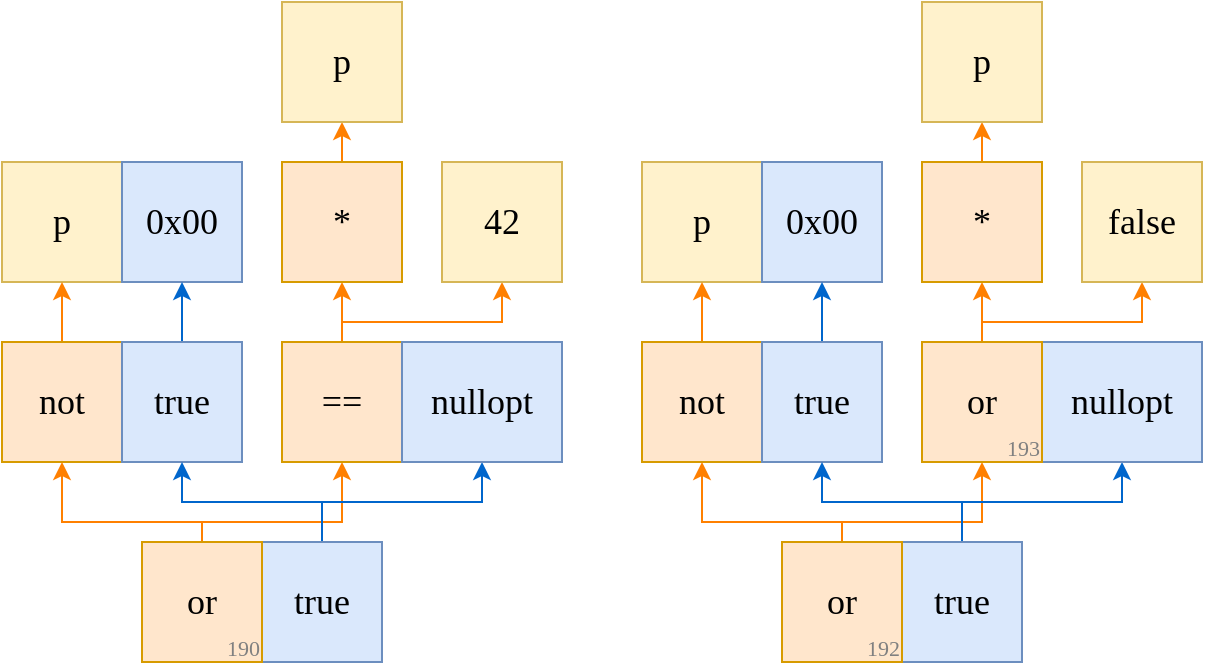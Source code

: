 <mxfile version="20.3.0" type="device"><diagram id="WuY6aNF5Nyn4ZAjBvU5S" name="Page-1"><mxGraphModel dx="899" dy="587" grid="1" gridSize="10" guides="1" tooltips="1" connect="1" arrows="1" fold="1" page="1" pageScale="1" pageWidth="850" pageHeight="1100" math="0" shadow="0"><root><mxCell id="0"/><mxCell id="1" parent="0"/><mxCell id="BggtcCdcHnESiFhWzSzw-18" value="p" style="rounded=0;whiteSpace=wrap;html=1;fontSize=18;fontFamily=IBM Plex Mono;fontSource=https%3A%2F%2Ffonts.googleapis.com%2Fcss%3Ffamily%3DIBM%2BPlex%2BMono;fillColor=#fff2cc;strokeColor=#d6b656;" parent="1" vertex="1"><mxGeometry x="320" y="650" width="60" height="60" as="geometry"/></mxCell><mxCell id="BggtcCdcHnESiFhWzSzw-19" value="" style="edgeStyle=orthogonalEdgeStyle;rounded=0;orthogonalLoop=1;jettySize=auto;html=1;fontSize=18;fontFamily=IBM Plex Mono;fontSource=https%3A%2F%2Ffonts.googleapis.com%2Fcss%3Ffamily%3DIBM%2BPlex%2BMono;strokeColor=#FF8000;" parent="1" source="BggtcCdcHnESiFhWzSzw-20" target="BggtcCdcHnESiFhWzSzw-18" edge="1"><mxGeometry relative="1" as="geometry"/></mxCell><mxCell id="BggtcCdcHnESiFhWzSzw-20" value="not" style="rounded=0;whiteSpace=wrap;html=1;fontSize=18;fontFamily=IBM Plex Mono;fontSource=https%3A%2F%2Ffonts.googleapis.com%2Fcss%3Ffamily%3DIBM%2BPlex%2BMono;fillColor=#ffe6cc;strokeColor=#d79b00;" parent="1" vertex="1"><mxGeometry x="320" y="740" width="60" height="60" as="geometry"/></mxCell><mxCell id="BggtcCdcHnESiFhWzSzw-21" style="edgeStyle=orthogonalEdgeStyle;rounded=0;orthogonalLoop=1;jettySize=auto;html=1;exitX=0.5;exitY=0;exitDx=0;exitDy=0;entryX=0.5;entryY=1;entryDx=0;entryDy=0;fontSize=18;fontFamily=IBM Plex Mono;fontSource=https%3A%2F%2Ffonts.googleapis.com%2Fcss%3Ffamily%3DIBM%2BPlex%2BMono;strokeColor=#FF8000;" parent="1" source="BggtcCdcHnESiFhWzSzw-23" target="BggtcCdcHnESiFhWzSzw-20" edge="1"><mxGeometry relative="1" as="geometry"><Array as="points"><mxPoint x="420" y="830"/><mxPoint x="350" y="830"/></Array></mxGeometry></mxCell><mxCell id="BggtcCdcHnESiFhWzSzw-22" style="edgeStyle=orthogonalEdgeStyle;rounded=0;orthogonalLoop=1;jettySize=auto;html=1;exitX=0.5;exitY=0;exitDx=0;exitDy=0;entryX=0.5;entryY=1;entryDx=0;entryDy=0;fontSize=18;fontFamily=IBM Plex Mono;fontSource=https%3A%2F%2Ffonts.googleapis.com%2Fcss%3Ffamily%3DIBM%2BPlex%2BMono;strokeColor=#FF8000;" parent="1" source="BggtcCdcHnESiFhWzSzw-23" target="BggtcCdcHnESiFhWzSzw-26" edge="1"><mxGeometry relative="1" as="geometry"><Array as="points"><mxPoint x="420" y="830"/><mxPoint x="490" y="830"/></Array></mxGeometry></mxCell><mxCell id="BggtcCdcHnESiFhWzSzw-24" style="edgeStyle=orthogonalEdgeStyle;rounded=0;orthogonalLoop=1;jettySize=auto;html=1;exitX=0.5;exitY=0;exitDx=0;exitDy=0;entryX=0.5;entryY=1;entryDx=0;entryDy=0;fontSize=18;fontFamily=IBM Plex Mono;fontSource=https%3A%2F%2Ffonts.googleapis.com%2Fcss%3Ffamily%3DIBM%2BPlex%2BMono;strokeColor=#FF8000;" parent="1" source="BggtcCdcHnESiFhWzSzw-26" target="BggtcCdcHnESiFhWzSzw-27" edge="1"><mxGeometry relative="1" as="geometry"/></mxCell><mxCell id="BggtcCdcHnESiFhWzSzw-25" style="edgeStyle=orthogonalEdgeStyle;rounded=0;orthogonalLoop=1;jettySize=auto;html=1;exitX=0.5;exitY=0;exitDx=0;exitDy=0;entryX=0.5;entryY=1;entryDx=0;entryDy=0;fontSize=18;fontFamily=IBM Plex Mono;fontSource=https%3A%2F%2Ffonts.googleapis.com%2Fcss%3Ffamily%3DIBM%2BPlex%2BMono;strokeColor=#FF8000;" parent="1" source="BggtcCdcHnESiFhWzSzw-26" target="BggtcCdcHnESiFhWzSzw-28" edge="1"><mxGeometry relative="1" as="geometry"><Array as="points"><mxPoint x="490" y="730"/><mxPoint x="570" y="730"/></Array></mxGeometry></mxCell><mxCell id="BggtcCdcHnESiFhWzSzw-26" value="==" style="rounded=0;whiteSpace=wrap;html=1;fontSize=18;fontFamily=IBM Plex Mono;fontSource=https%3A%2F%2Ffonts.googleapis.com%2Fcss%3Ffamily%3DIBM%2BPlex%2BMono;fillColor=#ffe6cc;strokeColor=#d79b00;" parent="1" vertex="1"><mxGeometry x="460" y="740" width="60" height="60" as="geometry"/></mxCell><mxCell id="OHreJQA_SoOgEz7VzCBf-2" style="edgeStyle=orthogonalEdgeStyle;rounded=0;orthogonalLoop=1;jettySize=auto;html=1;exitX=0.5;exitY=0;exitDx=0;exitDy=0;entryX=0.5;entryY=1;entryDx=0;entryDy=0;fontSize=18;fontFamily=IBM Plex Mono;fontSource=https%3A%2F%2Ffonts.googleapis.com%2Fcss%3Ffamily%3DIBM%2BPlex%2BMono;strokeColor=#FF8000;" parent="1" source="BggtcCdcHnESiFhWzSzw-27" target="OHreJQA_SoOgEz7VzCBf-1" edge="1"><mxGeometry relative="1" as="geometry"><mxPoint x="490" y="610" as="targetPoint"/></mxGeometry></mxCell><mxCell id="BggtcCdcHnESiFhWzSzw-27" value="*" style="rounded=0;whiteSpace=wrap;html=1;fontSize=18;fontFamily=IBM Plex Mono;fontSource=https%3A%2F%2Ffonts.googleapis.com%2Fcss%3Ffamily%3DIBM%2BPlex%2BMono;fillColor=#ffe6cc;strokeColor=#d79b00;" parent="1" vertex="1"><mxGeometry x="460" y="650" width="60" height="60" as="geometry"/></mxCell><mxCell id="BggtcCdcHnESiFhWzSzw-28" value="42" style="rounded=0;whiteSpace=wrap;html=1;fontSize=18;fontFamily=IBM Plex Mono;fontSource=https%3A%2F%2Ffonts.googleapis.com%2Fcss%3Ffamily%3DIBM%2BPlex%2BMono;fillColor=#fff2cc;strokeColor=#d6b656;" parent="1" vertex="1"><mxGeometry x="540" y="650" width="60" height="60" as="geometry"/></mxCell><mxCell id="BggtcCdcHnESiFhWzSzw-29" value="0x00" style="rounded=0;whiteSpace=wrap;html=1;fontSize=18;fontFamily=IBM Plex Mono;fontSource=https%3A%2F%2Ffonts.googleapis.com%2Fcss%3Ffamily%3DIBM%2BPlex%2BMono;fillColor=#dae8fc;strokeColor=#6c8ebf;" parent="1" vertex="1"><mxGeometry x="380" y="650" width="60" height="60" as="geometry"/></mxCell><mxCell id="BggtcCdcHnESiFhWzSzw-31" style="edgeStyle=orthogonalEdgeStyle;rounded=0;orthogonalLoop=1;jettySize=auto;html=1;exitX=0.5;exitY=0;exitDx=0;exitDy=0;entryX=0.5;entryY=1;entryDx=0;entryDy=0;fontSize=18;fontFamily=IBM Plex Mono;fontSource=https%3A%2F%2Ffonts.googleapis.com%2Fcss%3Ffamily%3DIBM%2BPlex%2BMono;strokeColor=#0066CC;" parent="1" source="BggtcCdcHnESiFhWzSzw-30" target="BggtcCdcHnESiFhWzSzw-29" edge="1"><mxGeometry relative="1" as="geometry"/></mxCell><mxCell id="BggtcCdcHnESiFhWzSzw-30" value="true" style="rounded=0;whiteSpace=wrap;html=1;fontSize=18;fontFamily=IBM Plex Mono;fontSource=https%3A%2F%2Ffonts.googleapis.com%2Fcss%3Ffamily%3DIBM%2BPlex%2BMono;fillColor=#dae8fc;strokeColor=#6c8ebf;" parent="1" vertex="1"><mxGeometry x="380" y="740" width="60" height="60" as="geometry"/></mxCell><mxCell id="BggtcCdcHnESiFhWzSzw-33" style="edgeStyle=orthogonalEdgeStyle;rounded=0;orthogonalLoop=1;jettySize=auto;html=1;exitX=0.5;exitY=0;exitDx=0;exitDy=0;entryX=0.5;entryY=1;entryDx=0;entryDy=0;fontSize=18;fontFamily=IBM Plex Mono;fontSource=https%3A%2F%2Ffonts.googleapis.com%2Fcss%3Ffamily%3DIBM%2BPlex%2BMono;strokeColor=#0066CC;" parent="1" source="BggtcCdcHnESiFhWzSzw-32" target="BggtcCdcHnESiFhWzSzw-30" edge="1"><mxGeometry relative="1" as="geometry"/></mxCell><mxCell id="BggtcCdcHnESiFhWzSzw-36" style="edgeStyle=orthogonalEdgeStyle;rounded=0;orthogonalLoop=1;jettySize=auto;html=1;exitX=0.5;exitY=0;exitDx=0;exitDy=0;entryX=0.5;entryY=1;entryDx=0;entryDy=0;fontSize=18;fontFamily=IBM Plex Mono;fontSource=https%3A%2F%2Ffonts.googleapis.com%2Fcss%3Ffamily%3DIBM%2BPlex%2BMono;strokeColor=#0066CC;" parent="1" source="BggtcCdcHnESiFhWzSzw-32" target="BggtcCdcHnESiFhWzSzw-35" edge="1"><mxGeometry relative="1" as="geometry"/></mxCell><mxCell id="BggtcCdcHnESiFhWzSzw-32" value="true" style="rounded=0;whiteSpace=wrap;html=1;fontSize=18;fontFamily=IBM Plex Mono;fontSource=https%3A%2F%2Ffonts.googleapis.com%2Fcss%3Ffamily%3DIBM%2BPlex%2BMono;fillColor=#dae8fc;strokeColor=#6c8ebf;" parent="1" vertex="1"><mxGeometry x="450" y="840" width="60" height="60" as="geometry"/></mxCell><mxCell id="BggtcCdcHnESiFhWzSzw-35" value="nullopt" style="rounded=0;whiteSpace=wrap;html=1;fontSize=18;fontFamily=IBM Plex Mono;fontSource=https%3A%2F%2Ffonts.googleapis.com%2Fcss%3Ffamily%3DIBM%2BPlex%2BMono;fillColor=#dae8fc;strokeColor=#6c8ebf;" parent="1" vertex="1"><mxGeometry x="520" y="740" width="80" height="60" as="geometry"/></mxCell><mxCell id="OHreJQA_SoOgEz7VzCBf-1" value="p" style="rounded=0;whiteSpace=wrap;html=1;fontSize=18;fontFamily=IBM Plex Mono;fontSource=https%3A%2F%2Ffonts.googleapis.com%2Fcss%3Ffamily%3DIBM%2BPlex%2BMono;fillColor=#fff2cc;strokeColor=#d6b656;" parent="1" vertex="1"><mxGeometry x="460" y="570" width="60" height="60" as="geometry"/></mxCell><mxCell id="P_foNsS-yhW5Jn8uMGgo-1" value="" style="group" parent="1" vertex="1" connectable="0"><mxGeometry x="390" y="840" width="60" height="60" as="geometry"/></mxCell><mxCell id="BggtcCdcHnESiFhWzSzw-23" value="or" style="rounded=0;whiteSpace=wrap;html=1;fontSize=18;fontFamily=IBM Plex Mono;fontSource=https%3A%2F%2Ffonts.googleapis.com%2Fcss%3Ffamily%3DIBM%2BPlex%2BMono;fillColor=#ffe6cc;strokeColor=#d79b00;" parent="P_foNsS-yhW5Jn8uMGgo-1" vertex="1"><mxGeometry width="60" height="60" as="geometry"/></mxCell><mxCell id="OHreJQA_SoOgEz7VzCBf-25" value="&lt;font style=&quot;font-size: 11px;&quot;&gt;190&lt;/font&gt;" style="text;html=1;align=right;verticalAlign=bottom;resizable=0;points=[];autosize=1;strokeColor=none;fillColor=none;fontSize=11;fontFamily=IBM Plex Mono;fontSource=https%3A%2F%2Ffonts.googleapis.com%2Fcss%3Ffamily%3DIBM%2BPlex%2BMono;labelPosition=center;verticalLabelPosition=middle;fontColor=#808080;container=1;spacing=0;labelBackgroundColor=none;spacingRight=2;" parent="P_foNsS-yhW5Jn8uMGgo-1" vertex="1"><mxGeometry x="20" y="40" width="40" height="20" as="geometry"/></mxCell><mxCell id="GXruDl_XtMwiW_fwoDSx-1" value="p" style="rounded=0;whiteSpace=wrap;html=1;fontSize=18;fontFamily=IBM Plex Mono;fontSource=https%3A%2F%2Ffonts.googleapis.com%2Fcss%3Ffamily%3DIBM%2BPlex%2BMono;fillColor=#fff2cc;strokeColor=#d6b656;" parent="1" vertex="1"><mxGeometry x="640" y="650" width="60" height="60" as="geometry"/></mxCell><mxCell id="GXruDl_XtMwiW_fwoDSx-2" value="" style="edgeStyle=orthogonalEdgeStyle;rounded=0;orthogonalLoop=1;jettySize=auto;html=1;fontSize=18;fontFamily=IBM Plex Mono;fontSource=https%3A%2F%2Ffonts.googleapis.com%2Fcss%3Ffamily%3DIBM%2BPlex%2BMono;strokeColor=#FF8000;" parent="1" source="GXruDl_XtMwiW_fwoDSx-3" target="GXruDl_XtMwiW_fwoDSx-1" edge="1"><mxGeometry relative="1" as="geometry"/></mxCell><mxCell id="GXruDl_XtMwiW_fwoDSx-3" value="not" style="rounded=0;whiteSpace=wrap;html=1;fontSize=18;fontFamily=IBM Plex Mono;fontSource=https%3A%2F%2Ffonts.googleapis.com%2Fcss%3Ffamily%3DIBM%2BPlex%2BMono;fillColor=#ffe6cc;strokeColor=#d79b00;" parent="1" vertex="1"><mxGeometry x="640" y="740" width="60" height="60" as="geometry"/></mxCell><mxCell id="GXruDl_XtMwiW_fwoDSx-4" style="edgeStyle=orthogonalEdgeStyle;rounded=0;orthogonalLoop=1;jettySize=auto;html=1;exitX=0.5;exitY=0;exitDx=0;exitDy=0;entryX=0.5;entryY=1;entryDx=0;entryDy=0;fontSize=18;fontFamily=IBM Plex Mono;fontSource=https%3A%2F%2Ffonts.googleapis.com%2Fcss%3Ffamily%3DIBM%2BPlex%2BMono;strokeColor=#FF8000;" parent="1" source="GXruDl_XtMwiW_fwoDSx-21" target="GXruDl_XtMwiW_fwoDSx-3" edge="1"><mxGeometry relative="1" as="geometry"><Array as="points"><mxPoint x="740" y="830"/><mxPoint x="670" y="830"/></Array></mxGeometry></mxCell><mxCell id="GXruDl_XtMwiW_fwoDSx-5" style="edgeStyle=orthogonalEdgeStyle;rounded=0;orthogonalLoop=1;jettySize=auto;html=1;exitX=0.5;exitY=0;exitDx=0;exitDy=0;entryX=0.5;entryY=1;entryDx=0;entryDy=0;fontSize=18;fontFamily=IBM Plex Mono;fontSource=https%3A%2F%2Ffonts.googleapis.com%2Fcss%3Ffamily%3DIBM%2BPlex%2BMono;strokeColor=#FF8000;" parent="1" source="GXruDl_XtMwiW_fwoDSx-21" target="GXruDl_XtMwiW_fwoDSx-8" edge="1"><mxGeometry relative="1" as="geometry"><Array as="points"><mxPoint x="740" y="830"/><mxPoint x="810" y="830"/></Array></mxGeometry></mxCell><mxCell id="GXruDl_XtMwiW_fwoDSx-6" style="edgeStyle=orthogonalEdgeStyle;rounded=0;orthogonalLoop=1;jettySize=auto;html=1;exitX=0.5;exitY=0;exitDx=0;exitDy=0;entryX=0.5;entryY=1;entryDx=0;entryDy=0;fontSize=18;fontFamily=IBM Plex Mono;fontSource=https%3A%2F%2Ffonts.googleapis.com%2Fcss%3Ffamily%3DIBM%2BPlex%2BMono;strokeColor=#FF8000;" parent="1" source="GXruDl_XtMwiW_fwoDSx-8" target="GXruDl_XtMwiW_fwoDSx-10" edge="1"><mxGeometry relative="1" as="geometry"/></mxCell><mxCell id="GXruDl_XtMwiW_fwoDSx-7" style="edgeStyle=orthogonalEdgeStyle;rounded=0;orthogonalLoop=1;jettySize=auto;html=1;exitX=0.5;exitY=0;exitDx=0;exitDy=0;entryX=0.5;entryY=1;entryDx=0;entryDy=0;fontSize=18;fontFamily=IBM Plex Mono;fontSource=https%3A%2F%2Ffonts.googleapis.com%2Fcss%3Ffamily%3DIBM%2BPlex%2BMono;strokeColor=#FF8000;" parent="1" source="GXruDl_XtMwiW_fwoDSx-8" target="GXruDl_XtMwiW_fwoDSx-11" edge="1"><mxGeometry relative="1" as="geometry"><Array as="points"><mxPoint x="810" y="730"/><mxPoint x="890" y="730"/></Array></mxGeometry></mxCell><mxCell id="GXruDl_XtMwiW_fwoDSx-9" style="edgeStyle=orthogonalEdgeStyle;rounded=0;orthogonalLoop=1;jettySize=auto;html=1;exitX=0.5;exitY=0;exitDx=0;exitDy=0;entryX=0.5;entryY=1;entryDx=0;entryDy=0;fontSize=18;fontFamily=IBM Plex Mono;fontSource=https%3A%2F%2Ffonts.googleapis.com%2Fcss%3Ffamily%3DIBM%2BPlex%2BMono;strokeColor=#FF8000;" parent="1" source="GXruDl_XtMwiW_fwoDSx-10" target="GXruDl_XtMwiW_fwoDSx-19" edge="1"><mxGeometry relative="1" as="geometry"><mxPoint x="810" y="610" as="targetPoint"/></mxGeometry></mxCell><mxCell id="GXruDl_XtMwiW_fwoDSx-10" value="*" style="rounded=0;whiteSpace=wrap;html=1;fontSize=18;fontFamily=IBM Plex Mono;fontSource=https%3A%2F%2Ffonts.googleapis.com%2Fcss%3Ffamily%3DIBM%2BPlex%2BMono;fillColor=#ffe6cc;strokeColor=#d79b00;" parent="1" vertex="1"><mxGeometry x="780" y="650" width="60" height="60" as="geometry"/></mxCell><mxCell id="GXruDl_XtMwiW_fwoDSx-11" value="false" style="rounded=0;whiteSpace=wrap;html=1;fontSize=18;fontFamily=IBM Plex Mono;fontSource=https%3A%2F%2Ffonts.googleapis.com%2Fcss%3Ffamily%3DIBM%2BPlex%2BMono;fillColor=#fff2cc;strokeColor=#d6b656;" parent="1" vertex="1"><mxGeometry x="860" y="650" width="60" height="60" as="geometry"/></mxCell><mxCell id="GXruDl_XtMwiW_fwoDSx-12" value="0x00" style="rounded=0;whiteSpace=wrap;html=1;fontSize=18;fontFamily=IBM Plex Mono;fontSource=https%3A%2F%2Ffonts.googleapis.com%2Fcss%3Ffamily%3DIBM%2BPlex%2BMono;fillColor=#dae8fc;strokeColor=#6c8ebf;" parent="1" vertex="1"><mxGeometry x="700" y="650" width="60" height="60" as="geometry"/></mxCell><mxCell id="GXruDl_XtMwiW_fwoDSx-13" style="edgeStyle=orthogonalEdgeStyle;rounded=0;orthogonalLoop=1;jettySize=auto;html=1;exitX=0.5;exitY=0;exitDx=0;exitDy=0;entryX=0.5;entryY=1;entryDx=0;entryDy=0;fontSize=18;fontFamily=IBM Plex Mono;fontSource=https%3A%2F%2Ffonts.googleapis.com%2Fcss%3Ffamily%3DIBM%2BPlex%2BMono;strokeColor=#0066CC;" parent="1" source="GXruDl_XtMwiW_fwoDSx-14" target="GXruDl_XtMwiW_fwoDSx-12" edge="1"><mxGeometry relative="1" as="geometry"/></mxCell><mxCell id="GXruDl_XtMwiW_fwoDSx-14" value="true" style="rounded=0;whiteSpace=wrap;html=1;fontSize=18;fontFamily=IBM Plex Mono;fontSource=https%3A%2F%2Ffonts.googleapis.com%2Fcss%3Ffamily%3DIBM%2BPlex%2BMono;fillColor=#dae8fc;strokeColor=#6c8ebf;" parent="1" vertex="1"><mxGeometry x="700" y="740" width="60" height="60" as="geometry"/></mxCell><mxCell id="GXruDl_XtMwiW_fwoDSx-15" style="edgeStyle=orthogonalEdgeStyle;rounded=0;orthogonalLoop=1;jettySize=auto;html=1;exitX=0.5;exitY=0;exitDx=0;exitDy=0;entryX=0.5;entryY=1;entryDx=0;entryDy=0;fontSize=18;fontFamily=IBM Plex Mono;fontSource=https%3A%2F%2Ffonts.googleapis.com%2Fcss%3Ffamily%3DIBM%2BPlex%2BMono;strokeColor=#0066CC;" parent="1" source="GXruDl_XtMwiW_fwoDSx-17" target="GXruDl_XtMwiW_fwoDSx-14" edge="1"><mxGeometry relative="1" as="geometry"/></mxCell><mxCell id="GXruDl_XtMwiW_fwoDSx-16" style="edgeStyle=orthogonalEdgeStyle;rounded=0;orthogonalLoop=1;jettySize=auto;html=1;exitX=0.5;exitY=0;exitDx=0;exitDy=0;entryX=0.5;entryY=1;entryDx=0;entryDy=0;fontSize=18;fontFamily=IBM Plex Mono;fontSource=https%3A%2F%2Ffonts.googleapis.com%2Fcss%3Ffamily%3DIBM%2BPlex%2BMono;strokeColor=#0066CC;" parent="1" source="GXruDl_XtMwiW_fwoDSx-17" target="GXruDl_XtMwiW_fwoDSx-18" edge="1"><mxGeometry relative="1" as="geometry"/></mxCell><mxCell id="GXruDl_XtMwiW_fwoDSx-17" value="true" style="rounded=0;whiteSpace=wrap;html=1;fontSize=18;fontFamily=IBM Plex Mono;fontSource=https%3A%2F%2Ffonts.googleapis.com%2Fcss%3Ffamily%3DIBM%2BPlex%2BMono;fillColor=#dae8fc;strokeColor=#6c8ebf;" parent="1" vertex="1"><mxGeometry x="770" y="840" width="60" height="60" as="geometry"/></mxCell><mxCell id="GXruDl_XtMwiW_fwoDSx-18" value="nullopt" style="rounded=0;whiteSpace=wrap;html=1;fontSize=18;fontFamily=IBM Plex Mono;fontSource=https%3A%2F%2Ffonts.googleapis.com%2Fcss%3Ffamily%3DIBM%2BPlex%2BMono;fillColor=#dae8fc;strokeColor=#6c8ebf;" parent="1" vertex="1"><mxGeometry x="840" y="740" width="80" height="60" as="geometry"/></mxCell><mxCell id="GXruDl_XtMwiW_fwoDSx-19" value="p" style="rounded=0;whiteSpace=wrap;html=1;fontSize=18;fontFamily=IBM Plex Mono;fontSource=https%3A%2F%2Ffonts.googleapis.com%2Fcss%3Ffamily%3DIBM%2BPlex%2BMono;fillColor=#fff2cc;strokeColor=#d6b656;" parent="1" vertex="1"><mxGeometry x="780" y="570" width="60" height="60" as="geometry"/></mxCell><mxCell id="GXruDl_XtMwiW_fwoDSx-20" value="" style="group" parent="1" vertex="1" connectable="0"><mxGeometry x="710" y="840" width="60" height="60" as="geometry"/></mxCell><mxCell id="GXruDl_XtMwiW_fwoDSx-21" value="or" style="rounded=0;whiteSpace=wrap;html=1;fontSize=18;fontFamily=IBM Plex Mono;fontSource=https%3A%2F%2Ffonts.googleapis.com%2Fcss%3Ffamily%3DIBM%2BPlex%2BMono;fillColor=#ffe6cc;strokeColor=#d79b00;" parent="GXruDl_XtMwiW_fwoDSx-20" vertex="1"><mxGeometry width="60" height="60" as="geometry"/></mxCell><mxCell id="GXruDl_XtMwiW_fwoDSx-22" value="&lt;font style=&quot;font-size: 11px;&quot;&gt;192&lt;/font&gt;" style="text;html=1;align=right;verticalAlign=bottom;resizable=0;points=[];autosize=1;strokeColor=none;fillColor=none;fontSize=11;fontFamily=IBM Plex Mono;fontSource=https%3A%2F%2Ffonts.googleapis.com%2Fcss%3Ffamily%3DIBM%2BPlex%2BMono;labelPosition=center;verticalLabelPosition=middle;fontColor=#808080;container=1;spacing=0;labelBackgroundColor=none;spacingRight=2;" parent="GXruDl_XtMwiW_fwoDSx-20" vertex="1"><mxGeometry x="20" y="40" width="40" height="20" as="geometry"/></mxCell><mxCell id="GXruDl_XtMwiW_fwoDSx-27" value="" style="group" parent="1" vertex="1" connectable="0"><mxGeometry x="780" y="740" width="60" height="60" as="geometry"/></mxCell><mxCell id="GXruDl_XtMwiW_fwoDSx-8" value="or" style="rounded=0;whiteSpace=wrap;html=1;fontSize=18;fontFamily=IBM Plex Mono;fontSource=https%3A%2F%2Ffonts.googleapis.com%2Fcss%3Ffamily%3DIBM%2BPlex%2BMono;fillColor=#ffe6cc;strokeColor=#d79b00;" parent="GXruDl_XtMwiW_fwoDSx-27" vertex="1"><mxGeometry width="60" height="60" as="geometry"/></mxCell><mxCell id="GXruDl_XtMwiW_fwoDSx-23" value="&lt;font style=&quot;font-size: 11px;&quot;&gt;193&lt;/font&gt;" style="text;html=1;align=right;verticalAlign=bottom;resizable=0;points=[];autosize=1;strokeColor=none;fillColor=none;fontSize=11;fontFamily=IBM Plex Mono;fontSource=https%3A%2F%2Ffonts.googleapis.com%2Fcss%3Ffamily%3DIBM%2BPlex%2BMono;labelPosition=center;verticalLabelPosition=middle;fontColor=#808080;container=1;spacing=0;labelBackgroundColor=none;spacingRight=2;" parent="GXruDl_XtMwiW_fwoDSx-27" vertex="1"><mxGeometry x="20" y="40" width="40" height="20" as="geometry"/></mxCell></root></mxGraphModel></diagram></mxfile>